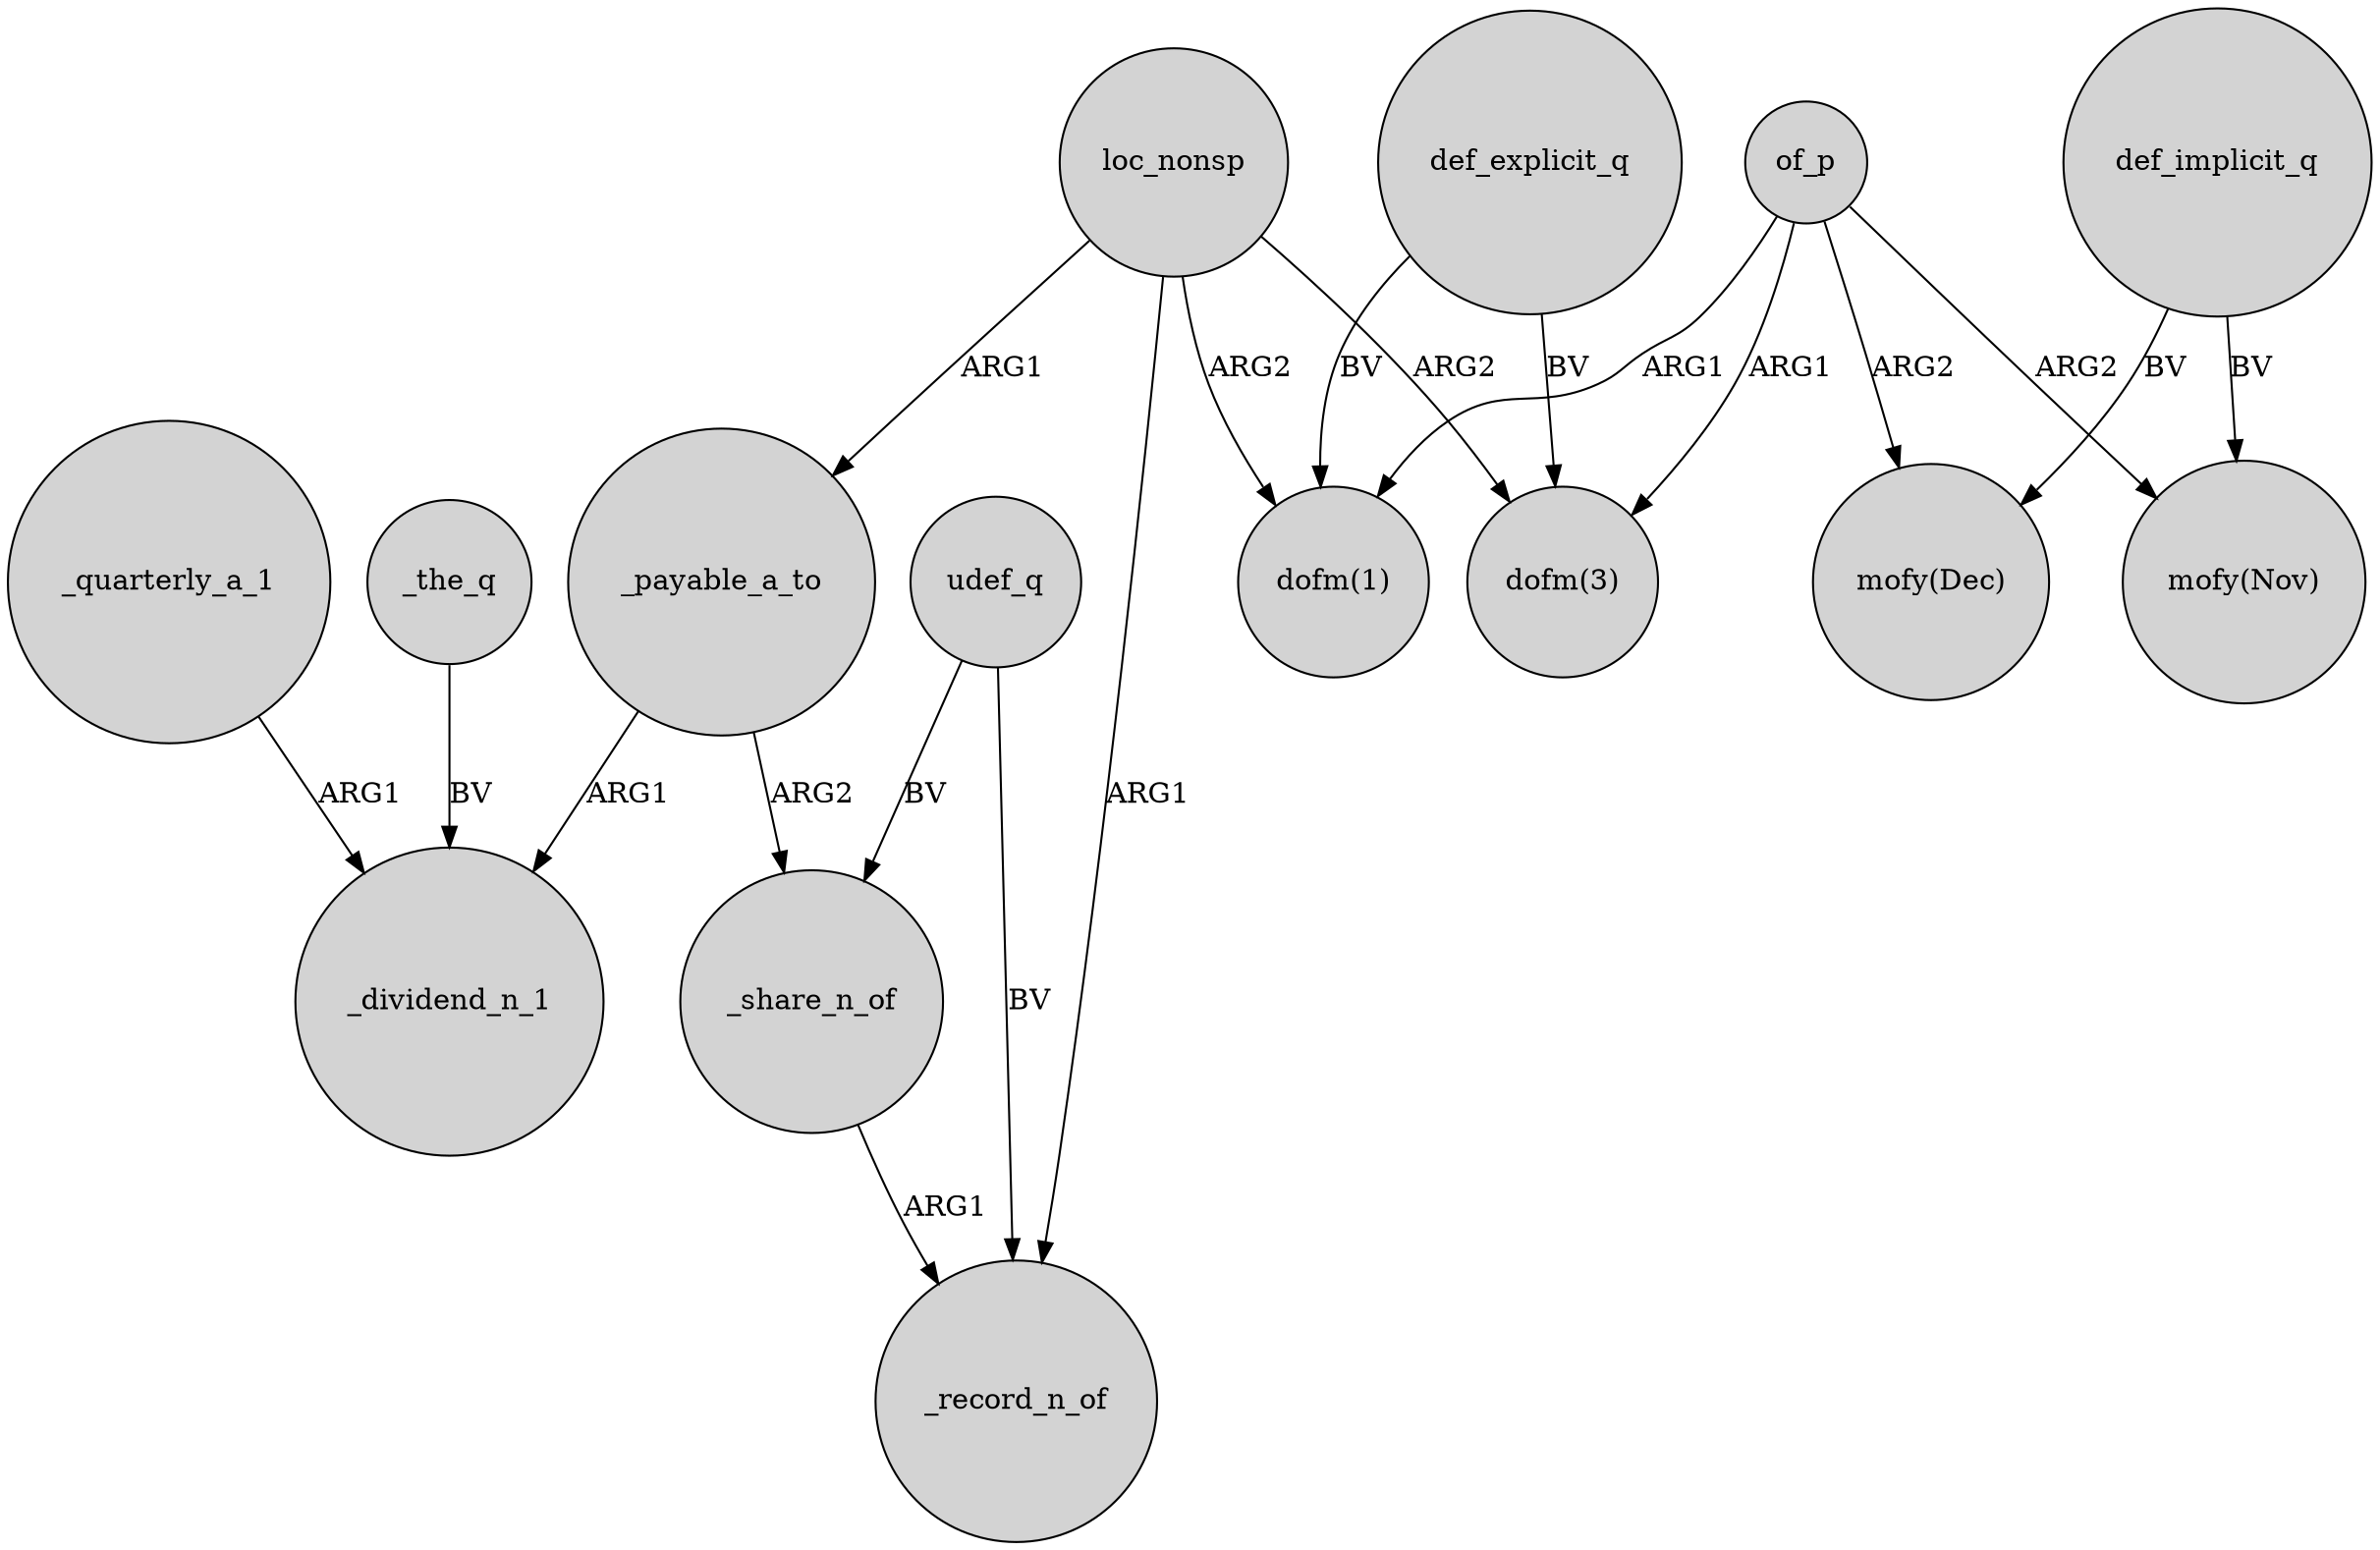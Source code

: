 digraph {
	node [shape=circle style=filled]
	_payable_a_to -> _dividend_n_1 [label=ARG1]
	loc_nonsp -> _payable_a_to [label=ARG1]
	def_implicit_q -> "mofy(Dec)" [label=BV]
	loc_nonsp -> "dofm(1)" [label=ARG2]
	loc_nonsp -> _record_n_of [label=ARG1]
	udef_q -> _record_n_of [label=BV]
	_quarterly_a_1 -> _dividend_n_1 [label=ARG1]
	_the_q -> _dividend_n_1 [label=BV]
	_share_n_of -> _record_n_of [label=ARG1]
	def_explicit_q -> "dofm(1)" [label=BV]
	of_p -> "dofm(3)" [label=ARG1]
	udef_q -> _share_n_of [label=BV]
	loc_nonsp -> "dofm(3)" [label=ARG2]
	of_p -> "mofy(Nov)" [label=ARG2]
	def_implicit_q -> "mofy(Nov)" [label=BV]
	of_p -> "mofy(Dec)" [label=ARG2]
	def_explicit_q -> "dofm(3)" [label=BV]
	_payable_a_to -> _share_n_of [label=ARG2]
	of_p -> "dofm(1)" [label=ARG1]
}
